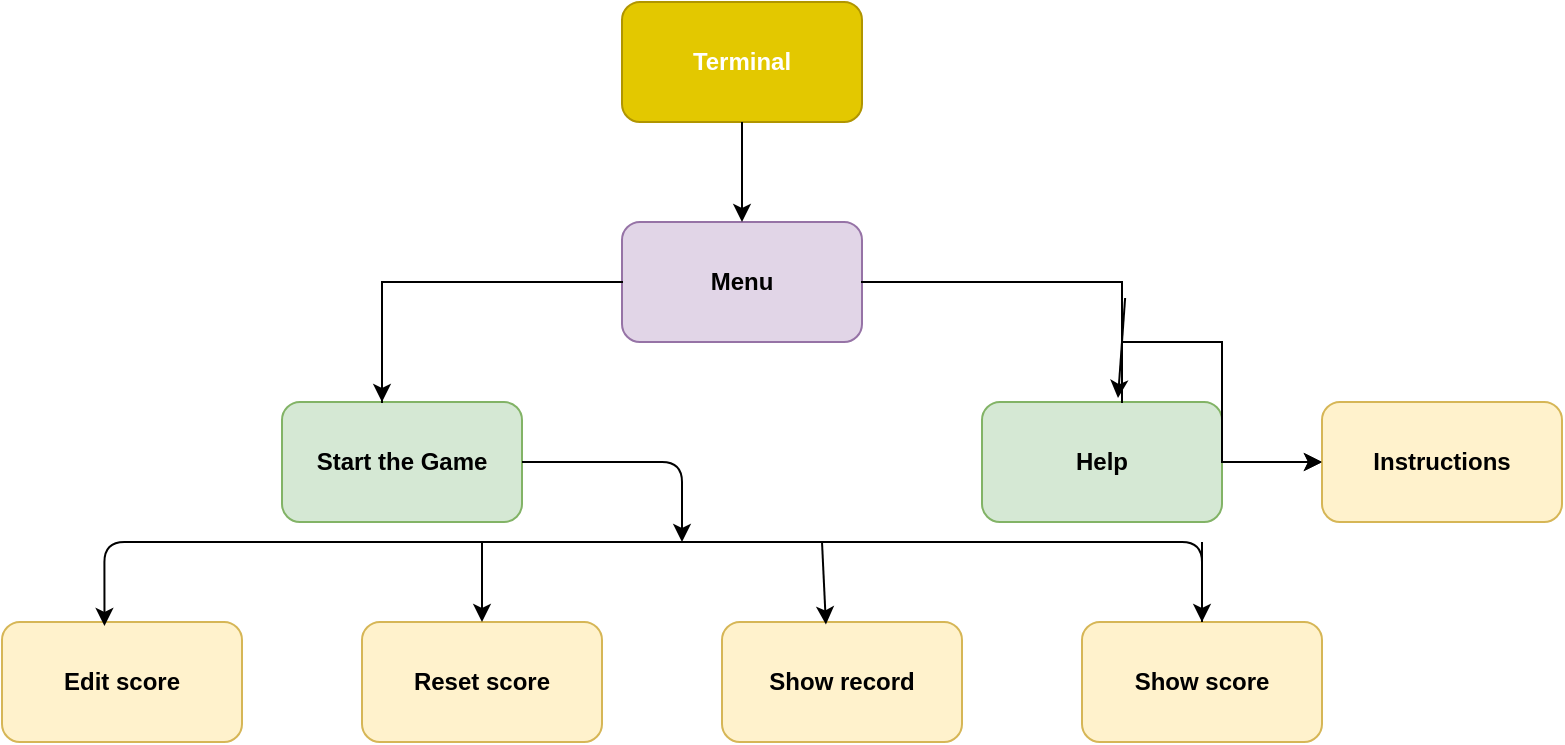 <mxfile version="14.5.10" type="github">
  <diagram id="C5RBs43oDa-KdzZeNtuy" name="Page-1">
    <mxGraphModel dx="1038" dy="617" grid="1" gridSize="10" guides="1" tooltips="1" connect="1" arrows="1" fold="1" page="1" pageScale="1" pageWidth="827" pageHeight="1169" math="0" shadow="0">
      <root>
        <mxCell id="WIyWlLk6GJQsqaUBKTNV-0" />
        <mxCell id="WIyWlLk6GJQsqaUBKTNV-1" parent="WIyWlLk6GJQsqaUBKTNV-0" />
        <mxCell id="v_RxTAW8OTYhvPe6srA9-0" value="&lt;b&gt;Terminal&lt;/b&gt;" style="rounded=1;whiteSpace=wrap;html=1;fillColor=#e3c800;strokeColor=#B09500;fontColor=#ffffff;" vertex="1" parent="WIyWlLk6GJQsqaUBKTNV-1">
          <mxGeometry x="340" y="90" width="120" height="60" as="geometry" />
        </mxCell>
        <mxCell id="v_RxTAW8OTYhvPe6srA9-1" value="&lt;b&gt;Menu&lt;/b&gt;" style="rounded=1;whiteSpace=wrap;html=1;fillColor=#e1d5e7;strokeColor=#9673a6;" vertex="1" parent="WIyWlLk6GJQsqaUBKTNV-1">
          <mxGeometry x="340" y="200" width="120" height="60" as="geometry" />
        </mxCell>
        <mxCell id="v_RxTAW8OTYhvPe6srA9-2" value="&lt;b&gt;Start the Game&lt;/b&gt;" style="rounded=1;whiteSpace=wrap;html=1;fillColor=#d5e8d4;strokeColor=#82b366;" vertex="1" parent="WIyWlLk6GJQsqaUBKTNV-1">
          <mxGeometry x="170" y="290" width="120" height="60" as="geometry" />
        </mxCell>
        <mxCell id="v_RxTAW8OTYhvPe6srA9-3" value="&lt;b&gt;Help&lt;/b&gt;" style="rounded=1;whiteSpace=wrap;html=1;fillColor=#d5e8d4;strokeColor=#82b366;" vertex="1" parent="WIyWlLk6GJQsqaUBKTNV-1">
          <mxGeometry x="520" y="290" width="120" height="60" as="geometry" />
        </mxCell>
        <mxCell id="v_RxTAW8OTYhvPe6srA9-5" value="" style="shape=partialRectangle;whiteSpace=wrap;html=1;bottom=0;right=0;fillColor=none;" vertex="1" parent="WIyWlLk6GJQsqaUBKTNV-1">
          <mxGeometry x="220" y="230" width="120" height="60" as="geometry" />
        </mxCell>
        <mxCell id="v_RxTAW8OTYhvPe6srA9-26" value="" style="edgeStyle=orthogonalEdgeStyle;rounded=0;orthogonalLoop=1;jettySize=auto;html=1;" edge="1" parent="WIyWlLk6GJQsqaUBKTNV-1" source="v_RxTAW8OTYhvPe6srA9-7" target="v_RxTAW8OTYhvPe6srA9-14">
          <mxGeometry relative="1" as="geometry" />
        </mxCell>
        <mxCell id="v_RxTAW8OTYhvPe6srA9-7" value="" style="shape=partialRectangle;whiteSpace=wrap;html=1;bottom=0;right=0;fillColor=none;direction=south;" vertex="1" parent="WIyWlLk6GJQsqaUBKTNV-1">
          <mxGeometry x="460" y="230" width="130" height="60" as="geometry" />
        </mxCell>
        <mxCell id="v_RxTAW8OTYhvPe6srA9-10" value="&lt;b&gt;Reset score&lt;/b&gt;" style="rounded=1;whiteSpace=wrap;html=1;fillColor=#fff2cc;strokeColor=#d6b656;" vertex="1" parent="WIyWlLk6GJQsqaUBKTNV-1">
          <mxGeometry x="210" y="400" width="120" height="60" as="geometry" />
        </mxCell>
        <mxCell id="v_RxTAW8OTYhvPe6srA9-11" value="&lt;b&gt;Edit score&lt;/b&gt;" style="rounded=1;whiteSpace=wrap;html=1;fillColor=#fff2cc;strokeColor=#d6b656;" vertex="1" parent="WIyWlLk6GJQsqaUBKTNV-1">
          <mxGeometry x="30" y="400" width="120" height="60" as="geometry" />
        </mxCell>
        <mxCell id="v_RxTAW8OTYhvPe6srA9-12" value="&lt;b&gt;Show record&lt;/b&gt;" style="rounded=1;whiteSpace=wrap;html=1;fillColor=#fff2cc;strokeColor=#d6b656;" vertex="1" parent="WIyWlLk6GJQsqaUBKTNV-1">
          <mxGeometry x="390" y="400" width="120" height="60" as="geometry" />
        </mxCell>
        <mxCell id="v_RxTAW8OTYhvPe6srA9-13" value="&lt;b&gt;Show score&lt;/b&gt;" style="rounded=1;whiteSpace=wrap;html=1;fillColor=#fff2cc;strokeColor=#d6b656;" vertex="1" parent="WIyWlLk6GJQsqaUBKTNV-1">
          <mxGeometry x="570" y="400" width="120" height="60" as="geometry" />
        </mxCell>
        <mxCell id="v_RxTAW8OTYhvPe6srA9-14" value="&lt;b&gt;Instructions&lt;/b&gt;" style="rounded=1;whiteSpace=wrap;html=1;fillColor=#fff2cc;strokeColor=#d6b656;" vertex="1" parent="WIyWlLk6GJQsqaUBKTNV-1">
          <mxGeometry x="690" y="290" width="120" height="60" as="geometry" />
        </mxCell>
        <mxCell id="v_RxTAW8OTYhvPe6srA9-16" value="" style="edgeStyle=segmentEdgeStyle;endArrow=classic;html=1;entryX=0.427;entryY=0.033;entryDx=0;entryDy=0;entryPerimeter=0;exitX=0.5;exitY=0;exitDx=0;exitDy=0;" edge="1" parent="WIyWlLk6GJQsqaUBKTNV-1" source="v_RxTAW8OTYhvPe6srA9-13" target="v_RxTAW8OTYhvPe6srA9-11">
          <mxGeometry width="50" height="50" relative="1" as="geometry">
            <mxPoint x="630" y="390" as="sourcePoint" />
            <mxPoint x="440" y="290" as="targetPoint" />
            <Array as="points">
              <mxPoint x="630" y="360" />
              <mxPoint x="81" y="360" />
            </Array>
          </mxGeometry>
        </mxCell>
        <mxCell id="v_RxTAW8OTYhvPe6srA9-17" value="" style="endArrow=classic;html=1;" edge="1" parent="WIyWlLk6GJQsqaUBKTNV-1">
          <mxGeometry width="50" height="50" relative="1" as="geometry">
            <mxPoint x="270" y="360" as="sourcePoint" />
            <mxPoint x="270" y="400" as="targetPoint" />
          </mxGeometry>
        </mxCell>
        <mxCell id="v_RxTAW8OTYhvPe6srA9-18" value="" style="endArrow=classic;html=1;entryX=0.433;entryY=0.02;entryDx=0;entryDy=0;entryPerimeter=0;" edge="1" parent="WIyWlLk6GJQsqaUBKTNV-1" target="v_RxTAW8OTYhvPe6srA9-12">
          <mxGeometry width="50" height="50" relative="1" as="geometry">
            <mxPoint x="440" y="360" as="sourcePoint" />
            <mxPoint x="280" y="410" as="targetPoint" />
          </mxGeometry>
        </mxCell>
        <mxCell id="v_RxTAW8OTYhvPe6srA9-19" value="" style="endArrow=classic;html=1;entryX=0.5;entryY=0;entryDx=0;entryDy=0;" edge="1" parent="WIyWlLk6GJQsqaUBKTNV-1" target="v_RxTAW8OTYhvPe6srA9-13">
          <mxGeometry width="50" height="50" relative="1" as="geometry">
            <mxPoint x="630" y="360" as="sourcePoint" />
            <mxPoint x="290" y="420" as="targetPoint" />
          </mxGeometry>
        </mxCell>
        <mxCell id="v_RxTAW8OTYhvPe6srA9-21" value="" style="edgeStyle=segmentEdgeStyle;endArrow=classic;html=1;exitX=1;exitY=0.5;exitDx=0;exitDy=0;" edge="1" parent="WIyWlLk6GJQsqaUBKTNV-1" source="v_RxTAW8OTYhvPe6srA9-2">
          <mxGeometry width="50" height="50" relative="1" as="geometry">
            <mxPoint x="390" y="340" as="sourcePoint" />
            <mxPoint x="370" y="360" as="targetPoint" />
            <Array as="points">
              <mxPoint x="370" y="320" />
              <mxPoint x="370" y="360" />
            </Array>
          </mxGeometry>
        </mxCell>
        <mxCell id="v_RxTAW8OTYhvPe6srA9-22" value="" style="endArrow=classic;html=1;entryX=0;entryY=0.5;entryDx=0;entryDy=0;exitX=1;exitY=0.5;exitDx=0;exitDy=0;" edge="1" parent="WIyWlLk6GJQsqaUBKTNV-1" source="v_RxTAW8OTYhvPe6srA9-3" target="v_RxTAW8OTYhvPe6srA9-14">
          <mxGeometry width="50" height="50" relative="1" as="geometry">
            <mxPoint x="650" y="320" as="sourcePoint" />
            <mxPoint x="440" y="290" as="targetPoint" />
          </mxGeometry>
        </mxCell>
        <mxCell id="v_RxTAW8OTYhvPe6srA9-23" value="" style="endArrow=classic;html=1;entryX=0.5;entryY=0;entryDx=0;entryDy=0;exitX=0.5;exitY=1;exitDx=0;exitDy=0;" edge="1" parent="WIyWlLk6GJQsqaUBKTNV-1" source="v_RxTAW8OTYhvPe6srA9-0" target="v_RxTAW8OTYhvPe6srA9-1">
          <mxGeometry width="50" height="50" relative="1" as="geometry">
            <mxPoint x="390" y="340" as="sourcePoint" />
            <mxPoint x="440" y="290" as="targetPoint" />
          </mxGeometry>
        </mxCell>
        <mxCell id="v_RxTAW8OTYhvPe6srA9-24" value="" style="endArrow=classic;html=1;entryX=0;entryY=1;entryDx=0;entryDy=0;exitX=0;exitY=0;exitDx=0;exitDy=0;" edge="1" parent="WIyWlLk6GJQsqaUBKTNV-1" source="v_RxTAW8OTYhvPe6srA9-5" target="v_RxTAW8OTYhvPe6srA9-5">
          <mxGeometry width="50" height="50" relative="1" as="geometry">
            <mxPoint x="390" y="340" as="sourcePoint" />
            <mxPoint x="440" y="290" as="targetPoint" />
          </mxGeometry>
        </mxCell>
        <mxCell id="v_RxTAW8OTYhvPe6srA9-25" value="" style="endArrow=classic;html=1;exitX=0.133;exitY=-0.012;exitDx=0;exitDy=0;exitPerimeter=0;" edge="1" parent="WIyWlLk6GJQsqaUBKTNV-1" source="v_RxTAW8OTYhvPe6srA9-7">
          <mxGeometry width="50" height="50" relative="1" as="geometry">
            <mxPoint x="390" y="340" as="sourcePoint" />
            <mxPoint x="588" y="288" as="targetPoint" />
          </mxGeometry>
        </mxCell>
      </root>
    </mxGraphModel>
  </diagram>
</mxfile>
